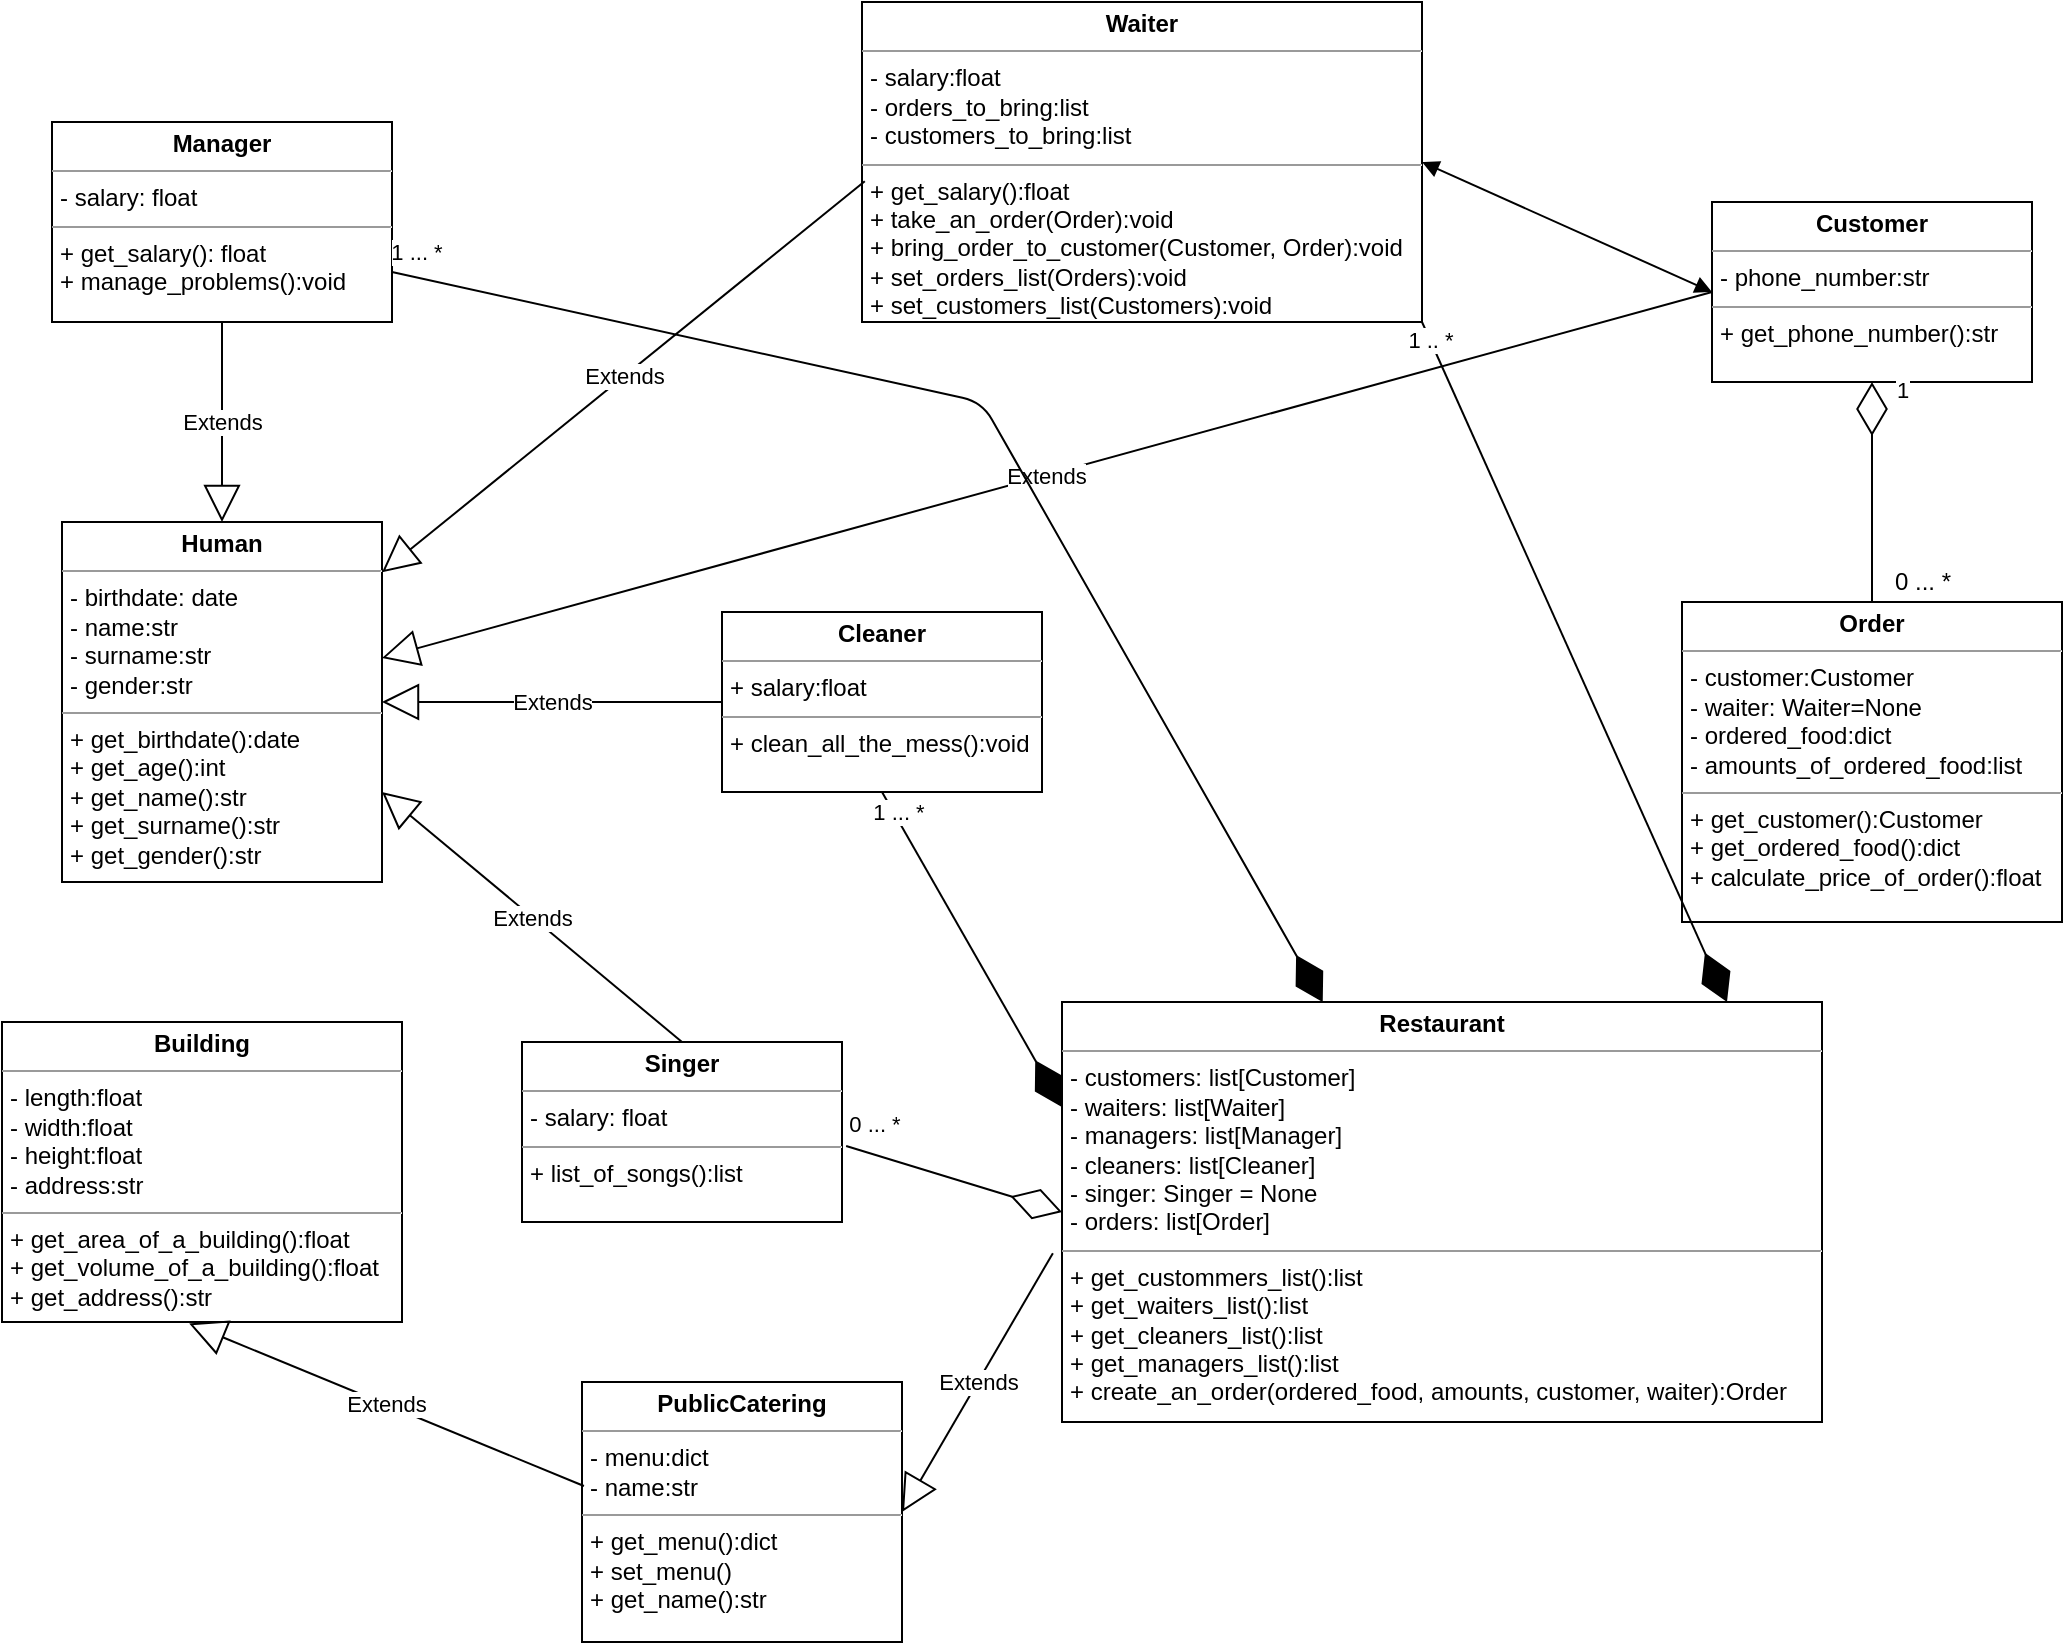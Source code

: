 <mxfile version="14.6.12" type="device"><diagram id="C5RBs43oDa-KdzZeNtuy" name="Page-1"><mxGraphModel dx="1350" dy="1973" grid="1" gridSize="10" guides="1" tooltips="1" connect="1" arrows="1" fold="1" page="1" pageScale="1" pageWidth="827" pageHeight="1169" math="0" shadow="0"><root><mxCell id="WIyWlLk6GJQsqaUBKTNV-0"/><mxCell id="WIyWlLk6GJQsqaUBKTNV-1" parent="WIyWlLk6GJQsqaUBKTNV-0"/><mxCell id="deHsTV31oOyusJebID1r-26" value="&lt;p style=&quot;margin: 0px ; margin-top: 4px ; text-align: center&quot;&gt;&lt;b&gt;Human&lt;/b&gt;&lt;/p&gt;&lt;hr size=&quot;1&quot;&gt;&lt;p style=&quot;margin: 0px ; margin-left: 4px&quot;&gt;- birthdate: date&lt;/p&gt;&lt;p style=&quot;margin: 0px ; margin-left: 4px&quot;&gt;- name:str&lt;/p&gt;&lt;p style=&quot;margin: 0px ; margin-left: 4px&quot;&gt;- surname:str&lt;/p&gt;&lt;p style=&quot;margin: 0px ; margin-left: 4px&quot;&gt;- gender:str&lt;/p&gt;&lt;hr size=&quot;1&quot;&gt;&lt;p style=&quot;margin: 0px ; margin-left: 4px&quot;&gt;+ get_birthdate():date&lt;/p&gt;&lt;p style=&quot;margin: 0px ; margin-left: 4px&quot;&gt;+ get_age():int&lt;/p&gt;&lt;p style=&quot;margin: 0px ; margin-left: 4px&quot;&gt;+ get_name():str&lt;/p&gt;&lt;p style=&quot;margin: 0px ; margin-left: 4px&quot;&gt;+ get_surname():str&lt;/p&gt;&lt;p style=&quot;margin: 0px ; margin-left: 4px&quot;&gt;+ get_gender():str&lt;/p&gt;&lt;p style=&quot;margin: 0px ; margin-left: 4px&quot;&gt;&lt;br&gt;&lt;/p&gt;" style="verticalAlign=top;align=left;overflow=fill;fontSize=12;fontFamily=Helvetica;html=1;" parent="WIyWlLk6GJQsqaUBKTNV-1" vertex="1"><mxGeometry x="60" y="50" width="160" height="180" as="geometry"/></mxCell><mxCell id="deHsTV31oOyusJebID1r-27" value="&lt;p style=&quot;margin: 0px ; margin-top: 4px ; text-align: center&quot;&gt;&lt;b&gt;Waiter&lt;/b&gt;&lt;/p&gt;&lt;hr size=&quot;1&quot;&gt;&lt;p style=&quot;margin: 0px ; margin-left: 4px&quot;&gt;- salary:float&lt;/p&gt;&lt;p style=&quot;margin: 0px ; margin-left: 4px&quot;&gt;- orders_to_bring:list&lt;/p&gt;&lt;p style=&quot;margin: 0px ; margin-left: 4px&quot;&gt;- customers_to_bring:list&lt;br&gt;&lt;/p&gt;&lt;hr size=&quot;1&quot;&gt;&lt;p style=&quot;margin: 0px ; margin-left: 4px&quot;&gt;+ get_salary():float&lt;/p&gt;&lt;p style=&quot;margin: 0px ; margin-left: 4px&quot;&gt;+ take_an_order(Order):void&lt;br&gt;&lt;/p&gt;&lt;p style=&quot;margin: 0px ; margin-left: 4px&quot;&gt;+ bring_order_to_customer(Customer, Order):void&lt;/p&gt;&lt;p style=&quot;margin: 0px ; margin-left: 4px&quot;&gt;+ set_orders_list(Orders):void&lt;/p&gt;&lt;p style=&quot;margin: 0px ; margin-left: 4px&quot;&gt;+ set_customers_list(Customers):void&lt;br&gt;&lt;/p&gt;&lt;p style=&quot;margin: 0px ; margin-left: 4px&quot;&gt;&lt;br&gt;&lt;/p&gt;" style="verticalAlign=top;align=left;overflow=fill;fontSize=12;fontFamily=Helvetica;html=1;" parent="WIyWlLk6GJQsqaUBKTNV-1" vertex="1"><mxGeometry x="460" y="-210" width="280" height="160" as="geometry"/></mxCell><mxCell id="deHsTV31oOyusJebID1r-28" value="&lt;p style=&quot;margin: 0px ; margin-top: 4px ; text-align: center&quot;&gt;&lt;b&gt;Cleaner&lt;/b&gt;&lt;/p&gt;&lt;hr size=&quot;1&quot;&gt;&lt;p style=&quot;margin: 0px ; margin-left: 4px&quot;&gt;+ salary:float&lt;/p&gt;&lt;hr size=&quot;1&quot;&gt;&lt;p style=&quot;margin: 0px ; margin-left: 4px&quot;&gt;+ clean_all_the_mess():void&lt;/p&gt;" style="verticalAlign=top;align=left;overflow=fill;fontSize=12;fontFamily=Helvetica;html=1;" parent="WIyWlLk6GJQsqaUBKTNV-1" vertex="1"><mxGeometry x="390" y="95" width="160" height="90" as="geometry"/></mxCell><mxCell id="deHsTV31oOyusJebID1r-29" value="Extends" style="endArrow=block;endSize=16;endFill=0;html=1;entryX=1;entryY=0.5;entryDx=0;entryDy=0;exitX=0;exitY=0.5;exitDx=0;exitDy=0;" parent="WIyWlLk6GJQsqaUBKTNV-1" source="deHsTV31oOyusJebID1r-28" target="deHsTV31oOyusJebID1r-26" edge="1"><mxGeometry width="160" relative="1" as="geometry"><mxPoint x="130" y="290" as="sourcePoint"/><mxPoint x="290" y="290" as="targetPoint"/></mxGeometry></mxCell><mxCell id="deHsTV31oOyusJebID1r-30" value="Extends" style="endArrow=block;endSize=16;endFill=0;html=1;exitX=0.005;exitY=0.56;exitDx=0;exitDy=0;exitPerimeter=0;" parent="WIyWlLk6GJQsqaUBKTNV-1" source="deHsTV31oOyusJebID1r-27" target="deHsTV31oOyusJebID1r-26" edge="1"><mxGeometry width="160" relative="1" as="geometry"><mxPoint x="340" y="220" as="sourcePoint"/><mxPoint x="220" y="140" as="targetPoint"/></mxGeometry></mxCell><mxCell id="deHsTV31oOyusJebID1r-31" value="&lt;p style=&quot;margin: 0px ; margin-top: 4px ; text-align: center&quot;&gt;&lt;b&gt;Building&lt;/b&gt;&lt;/p&gt;&lt;hr size=&quot;1&quot;&gt;&lt;p style=&quot;margin: 0px ; margin-left: 4px&quot;&gt;- length:float&lt;/p&gt;&lt;p style=&quot;margin: 0px ; margin-left: 4px&quot;&gt;- width:float&lt;/p&gt;&lt;p style=&quot;margin: 0px ; margin-left: 4px&quot;&gt;- height:float&lt;/p&gt;&lt;p style=&quot;margin: 0px ; margin-left: 4px&quot;&gt;- address:str&lt;/p&gt;&lt;hr size=&quot;1&quot;&gt;&lt;p style=&quot;margin: 0px ; margin-left: 4px&quot;&gt;+ get_area_of_a_building():float&lt;/p&gt;&lt;p style=&quot;margin: 0px ; margin-left: 4px&quot;&gt;+ get_volume_of_a_building():float&lt;/p&gt;&lt;p style=&quot;margin: 0px ; margin-left: 4px&quot;&gt;+ get_address():str&lt;/p&gt;" style="verticalAlign=top;align=left;overflow=fill;fontSize=12;fontFamily=Helvetica;html=1;" parent="WIyWlLk6GJQsqaUBKTNV-1" vertex="1"><mxGeometry x="30" y="300" width="200" height="150" as="geometry"/></mxCell><mxCell id="deHsTV31oOyusJebID1r-32" value="&lt;p style=&quot;margin: 0px ; margin-top: 4px ; text-align: center&quot;&gt;&lt;b&gt;PublicCatering&lt;/b&gt;&lt;/p&gt;&lt;hr size=&quot;1&quot;&gt;&lt;p style=&quot;margin: 0px ; margin-left: 4px&quot;&gt;- menu:dict&lt;/p&gt;&lt;p style=&quot;margin: 0px ; margin-left: 4px&quot;&gt;- name:str&lt;/p&gt;&lt;hr size=&quot;1&quot;&gt;&lt;p style=&quot;margin: 0px ; margin-left: 4px&quot;&gt;+ get_menu():dict&lt;/p&gt;&lt;p style=&quot;margin: 0px ; margin-left: 4px&quot;&gt;+ set_menu()&lt;/p&gt;&lt;p style=&quot;margin: 0px ; margin-left: 4px&quot;&gt;+ get_name():str&lt;/p&gt;" style="verticalAlign=top;align=left;overflow=fill;fontSize=12;fontFamily=Helvetica;html=1;" parent="WIyWlLk6GJQsqaUBKTNV-1" vertex="1"><mxGeometry x="320" y="480" width="160" height="130" as="geometry"/></mxCell><mxCell id="deHsTV31oOyusJebID1r-33" value="Extends" style="endArrow=block;endSize=16;endFill=0;html=1;exitX=0.006;exitY=0.4;exitDx=0;exitDy=0;exitPerimeter=0;entryX=0.468;entryY=1.005;entryDx=0;entryDy=0;entryPerimeter=0;" parent="WIyWlLk6GJQsqaUBKTNV-1" source="deHsTV31oOyusJebID1r-32" target="deHsTV31oOyusJebID1r-31" edge="1"><mxGeometry width="160" relative="1" as="geometry"><mxPoint x="340" y="520" as="sourcePoint"/><mxPoint x="500" y="520" as="targetPoint"/></mxGeometry></mxCell><mxCell id="deHsTV31oOyusJebID1r-34" value="&lt;p style=&quot;margin: 0px ; margin-top: 4px ; text-align: center&quot;&gt;&lt;b&gt;Restaurant&lt;/b&gt;&lt;/p&gt;&lt;hr size=&quot;1&quot;&gt;&lt;p style=&quot;margin: 0px ; margin-left: 4px&quot;&gt;- customers: list[Customer]&lt;/p&gt;&lt;p style=&quot;margin: 0px ; margin-left: 4px&quot;&gt;- waiters: list[Waiter]&lt;/p&gt;&lt;p style=&quot;margin: 0px ; margin-left: 4px&quot;&gt;- managers: list[Manager]&lt;br&gt;&lt;/p&gt;&lt;p style=&quot;margin: 0px ; margin-left: 4px&quot;&gt;- cleaners: list[Cleaner]&lt;/p&gt;&lt;p style=&quot;margin: 0px ; margin-left: 4px&quot;&gt;- singer: Singer = None&lt;br&gt;&lt;/p&gt;&lt;p style=&quot;margin: 0px ; margin-left: 4px&quot;&gt;- orders: list[Order]&lt;/p&gt;&lt;hr size=&quot;1&quot;&gt;&lt;p style=&quot;margin: 0px ; margin-left: 4px&quot;&gt;+ get_custommers_list():list&lt;/p&gt;&lt;p style=&quot;margin: 0px ; margin-left: 4px&quot;&gt;+ get_waiters_list():list&lt;/p&gt;&lt;p style=&quot;margin: 0px ; margin-left: 4px&quot;&gt;+ get_cleaners_list():list&lt;/p&gt;&lt;p style=&quot;margin: 0px ; margin-left: 4px&quot;&gt;+ get_managers_list():list&lt;br&gt;&lt;/p&gt;&lt;p style=&quot;margin: 0px ; margin-left: 4px&quot;&gt;+ create_an_order(ordered_food, amounts, customer, waiter):Order&lt;/p&gt;" style="verticalAlign=top;align=left;overflow=fill;fontSize=12;fontFamily=Helvetica;html=1;" parent="WIyWlLk6GJQsqaUBKTNV-1" vertex="1"><mxGeometry x="560" y="290" width="380" height="210" as="geometry"/></mxCell><mxCell id="deHsTV31oOyusJebID1r-35" value="&lt;p style=&quot;margin: 0px ; margin-top: 4px ; text-align: center&quot;&gt;&lt;b&gt;Customer&lt;/b&gt;&lt;/p&gt;&lt;hr size=&quot;1&quot;&gt;&lt;p style=&quot;margin: 0px ; margin-left: 4px&quot;&gt;- phone_number:str&lt;/p&gt;&lt;hr size=&quot;1&quot;&gt;&lt;p style=&quot;margin: 0px ; margin-left: 4px&quot;&gt;+ get_phone_number():str&lt;/p&gt;" style="verticalAlign=top;align=left;overflow=fill;fontSize=12;fontFamily=Helvetica;html=1;" parent="WIyWlLk6GJQsqaUBKTNV-1" vertex="1"><mxGeometry x="885" y="-110" width="160" height="90" as="geometry"/></mxCell><mxCell id="deHsTV31oOyusJebID1r-36" value="Extends" style="endArrow=block;endSize=16;endFill=0;html=1;exitX=0;exitY=0.5;exitDx=0;exitDy=0;" parent="WIyWlLk6GJQsqaUBKTNV-1" source="deHsTV31oOyusJebID1r-35" target="deHsTV31oOyusJebID1r-26" edge="1"><mxGeometry width="160" relative="1" as="geometry"><mxPoint x="340" y="320" as="sourcePoint"/><mxPoint x="500" y="320" as="targetPoint"/></mxGeometry></mxCell><mxCell id="deHsTV31oOyusJebID1r-37" value="Extends" style="endArrow=block;endSize=16;endFill=0;html=1;exitX=-0.012;exitY=0.598;exitDx=0;exitDy=0;exitPerimeter=0;entryX=1;entryY=0.5;entryDx=0;entryDy=0;" parent="WIyWlLk6GJQsqaUBKTNV-1" source="deHsTV31oOyusJebID1r-34" target="deHsTV31oOyusJebID1r-32" edge="1"><mxGeometry width="160" relative="1" as="geometry"><mxPoint x="340" y="420" as="sourcePoint"/><mxPoint x="500" y="420" as="targetPoint"/></mxGeometry></mxCell><mxCell id="deHsTV31oOyusJebID1r-38" value="&lt;p style=&quot;margin: 0px ; margin-top: 4px ; text-align: center&quot;&gt;&lt;b&gt;Order&lt;/b&gt;&lt;/p&gt;&lt;hr size=&quot;1&quot;&gt;&lt;p style=&quot;margin: 0px ; margin-left: 4px&quot;&gt;- customer:Customer&lt;/p&gt;&lt;p style=&quot;margin: 0px ; margin-left: 4px&quot;&gt;- waiter: Waiter=None&lt;/p&gt;&lt;p style=&quot;margin: 0px ; margin-left: 4px&quot;&gt;- ordered_food:dict&lt;/p&gt;&lt;p style=&quot;margin: 0px ; margin-left: 4px&quot;&gt;- amounts_of_ordered_food:list&lt;/p&gt;&lt;hr size=&quot;1&quot;&gt;&lt;p style=&quot;margin: 0px ; margin-left: 4px&quot;&gt;+ get_customer():Customer&lt;/p&gt;&lt;p style=&quot;margin: 0px ; margin-left: 4px&quot;&gt;+ get_ordered_food():dict&lt;/p&gt;&lt;p style=&quot;margin: 0px ; margin-left: 4px&quot;&gt;+ calculate_price_of_order():float&lt;/p&gt;" style="verticalAlign=top;align=left;overflow=fill;fontSize=12;fontFamily=Helvetica;html=1;" parent="WIyWlLk6GJQsqaUBKTNV-1" vertex="1"><mxGeometry x="870" y="90" width="190" height="160" as="geometry"/></mxCell><mxCell id="deHsTV31oOyusJebID1r-41" value="0 ... *" style="text;html=1;align=center;verticalAlign=middle;resizable=0;points=[];autosize=1;" parent="WIyWlLk6GJQsqaUBKTNV-1" vertex="1"><mxGeometry x="970" y="70" width="40" height="20" as="geometry"/></mxCell><mxCell id="deHsTV31oOyusJebID1r-42" value="" style="endArrow=diamondThin;endFill=1;endSize=24;html=1;exitX=0.5;exitY=1;exitDx=0;exitDy=0;entryX=0;entryY=0.25;entryDx=0;entryDy=0;" parent="WIyWlLk6GJQsqaUBKTNV-1" source="deHsTV31oOyusJebID1r-28" target="deHsTV31oOyusJebID1r-34" edge="1"><mxGeometry width="160" relative="1" as="geometry"><mxPoint x="340" y="420" as="sourcePoint"/><mxPoint x="421" y="520" as="targetPoint"/></mxGeometry></mxCell><mxCell id="deHsTV31oOyusJebID1r-43" value="1 ... *" style="edgeLabel;html=1;align=center;verticalAlign=middle;resizable=0;points=[];" parent="deHsTV31oOyusJebID1r-42" vertex="1" connectable="0"><mxGeometry x="-0.861" y="2" relative="1" as="geometry"><mxPoint as="offset"/></mxGeometry></mxCell><mxCell id="deHsTV31oOyusJebID1r-44" value="" style="endArrow=diamondThin;endFill=1;endSize=24;html=1;entryX=0.875;entryY=0;entryDx=0;entryDy=0;entryPerimeter=0;exitX=1;exitY=1;exitDx=0;exitDy=0;" parent="WIyWlLk6GJQsqaUBKTNV-1" source="deHsTV31oOyusJebID1r-27" target="deHsTV31oOyusJebID1r-34" edge="1"><mxGeometry width="160" relative="1" as="geometry"><mxPoint x="340" y="320" as="sourcePoint"/><mxPoint x="500" y="320" as="targetPoint"/></mxGeometry></mxCell><mxCell id="deHsTV31oOyusJebID1r-45" value="1 .. *" style="edgeLabel;html=1;align=center;verticalAlign=middle;resizable=0;points=[];" parent="deHsTV31oOyusJebID1r-44" vertex="1" connectable="0"><mxGeometry x="-0.948" relative="1" as="geometry"><mxPoint as="offset"/></mxGeometry></mxCell><mxCell id="deHsTV31oOyusJebID1r-46" style="edgeStyle=orthogonalEdgeStyle;rounded=0;orthogonalLoop=1;jettySize=auto;html=1;exitX=0.5;exitY=1;exitDx=0;exitDy=0;" parent="WIyWlLk6GJQsqaUBKTNV-1" source="deHsTV31oOyusJebID1r-34" target="deHsTV31oOyusJebID1r-34" edge="1"><mxGeometry relative="1" as="geometry"/></mxCell><mxCell id="nCpxn5KBscnj2xRnU1El-0" value="&lt;p style=&quot;margin: 0px ; margin-top: 4px ; text-align: center&quot;&gt;&lt;b&gt;Manager&lt;/b&gt;&lt;br&gt;&lt;/p&gt;&lt;hr size=&quot;1&quot;&gt;&lt;p style=&quot;margin: 0px ; margin-left: 4px&quot;&gt;- salary: float&lt;br&gt;&lt;/p&gt;&lt;hr size=&quot;1&quot;&gt;&lt;p style=&quot;margin: 0px ; margin-left: 4px&quot;&gt;+ get_salary(): float&lt;/p&gt;&lt;p style=&quot;margin: 0px ; margin-left: 4px&quot;&gt;+ manage_problems():void&lt;br&gt;&lt;/p&gt;&lt;p style=&quot;margin: 0px ; margin-left: 4px&quot;&gt;&lt;br&gt;&lt;/p&gt;" style="verticalAlign=top;align=left;overflow=fill;fontSize=12;fontFamily=Helvetica;html=1;" parent="WIyWlLk6GJQsqaUBKTNV-1" vertex="1"><mxGeometry x="55" y="-150" width="170" height="100" as="geometry"/></mxCell><mxCell id="nCpxn5KBscnj2xRnU1El-2" value="Extends" style="endArrow=block;endSize=16;endFill=0;html=1;entryX=0.5;entryY=0;entryDx=0;entryDy=0;exitX=0.5;exitY=1;exitDx=0;exitDy=0;" parent="WIyWlLk6GJQsqaUBKTNV-1" source="nCpxn5KBscnj2xRnU1El-0" target="deHsTV31oOyusJebID1r-26" edge="1"><mxGeometry width="160" relative="1" as="geometry"><mxPoint x="330" y="240" as="sourcePoint"/><mxPoint x="490" y="240" as="targetPoint"/></mxGeometry></mxCell><mxCell id="nCpxn5KBscnj2xRnU1El-4" value="" style="endArrow=diamondThin;endFill=1;endSize=24;html=1;exitX=1;exitY=0.75;exitDx=0;exitDy=0;" parent="WIyWlLk6GJQsqaUBKTNV-1" source="nCpxn5KBscnj2xRnU1El-0" target="deHsTV31oOyusJebID1r-34" edge="1"><mxGeometry width="160" relative="1" as="geometry"><mxPoint x="230" y="-30" as="sourcePoint"/><mxPoint x="490" y="300" as="targetPoint"/><Array as="points"><mxPoint x="520" y="-10"/></Array></mxGeometry></mxCell><mxCell id="nCpxn5KBscnj2xRnU1El-6" value="1 ... *" style="edgeLabel;html=1;align=center;verticalAlign=middle;resizable=0;points=[];" parent="nCpxn5KBscnj2xRnU1El-4" vertex="1" connectable="0"><mxGeometry x="-0.97" y="-1" relative="1" as="geometry"><mxPoint x="3" y="-13" as="offset"/></mxGeometry></mxCell><mxCell id="nCpxn5KBscnj2xRnU1El-7" value="&lt;p style=&quot;margin: 0px ; margin-top: 4px ; text-align: center&quot;&gt;&lt;b&gt;Singer&lt;/b&gt;&lt;br&gt;&lt;/p&gt;&lt;hr size=&quot;1&quot;&gt;&lt;p style=&quot;margin: 0px ; margin-left: 4px&quot;&gt;- salary: float&lt;br&gt;&lt;/p&gt;&lt;hr size=&quot;1&quot;&gt;&lt;p style=&quot;margin: 0px ; margin-left: 4px&quot;&gt;+ list_of_songs():list&lt;br&gt;&lt;/p&gt;" style="verticalAlign=top;align=left;overflow=fill;fontSize=12;fontFamily=Helvetica;html=1;" parent="WIyWlLk6GJQsqaUBKTNV-1" vertex="1"><mxGeometry x="290" y="310" width="160" height="90" as="geometry"/></mxCell><mxCell id="nCpxn5KBscnj2xRnU1El-8" value="Extends" style="endArrow=block;endSize=16;endFill=0;html=1;exitX=0.5;exitY=0;exitDx=0;exitDy=0;entryX=1;entryY=0.75;entryDx=0;entryDy=0;" parent="WIyWlLk6GJQsqaUBKTNV-1" source="nCpxn5KBscnj2xRnU1El-7" target="deHsTV31oOyusJebID1r-26" edge="1"><mxGeometry width="160" relative="1" as="geometry"><mxPoint x="330" y="250" as="sourcePoint"/><mxPoint x="490" y="250" as="targetPoint"/></mxGeometry></mxCell><mxCell id="nCpxn5KBscnj2xRnU1El-9" value="" style="endArrow=diamondThin;endFill=0;endSize=24;html=1;entryX=0;entryY=0.5;entryDx=0;entryDy=0;exitX=1.013;exitY=0.578;exitDx=0;exitDy=0;exitPerimeter=0;" parent="WIyWlLk6GJQsqaUBKTNV-1" source="nCpxn5KBscnj2xRnU1El-7" target="deHsTV31oOyusJebID1r-34" edge="1"><mxGeometry width="160" relative="1" as="geometry"><mxPoint x="330" y="250" as="sourcePoint"/><mxPoint x="490" y="250" as="targetPoint"/></mxGeometry></mxCell><mxCell id="nCpxn5KBscnj2xRnU1El-10" value="0 ... *" style="edgeLabel;html=1;align=center;verticalAlign=middle;resizable=0;points=[];" parent="nCpxn5KBscnj2xRnU1El-9" vertex="1" connectable="0"><mxGeometry x="-0.736" y="-1" relative="1" as="geometry"><mxPoint y="-17" as="offset"/></mxGeometry></mxCell><mxCell id="TMY6pow20JYDQrFUPaIW-0" value="" style="endArrow=diamondThin;endFill=0;endSize=24;html=1;exitX=0.5;exitY=0;exitDx=0;exitDy=0;" edge="1" parent="WIyWlLk6GJQsqaUBKTNV-1" source="deHsTV31oOyusJebID1r-38" target="deHsTV31oOyusJebID1r-35"><mxGeometry width="160" relative="1" as="geometry"><mxPoint x="1030" y="-10" as="sourcePoint"/><mxPoint x="1190" y="-10" as="targetPoint"/></mxGeometry></mxCell><mxCell id="TMY6pow20JYDQrFUPaIW-1" value="1" style="edgeLabel;html=1;align=center;verticalAlign=middle;resizable=0;points=[];" vertex="1" connectable="0" parent="TMY6pow20JYDQrFUPaIW-0"><mxGeometry x="0.693" y="-7" relative="1" as="geometry"><mxPoint x="8" y="-13" as="offset"/></mxGeometry></mxCell><mxCell id="TMY6pow20JYDQrFUPaIW-2" value="" style="endArrow=block;startArrow=block;endFill=1;startFill=1;html=1;exitX=1;exitY=0.5;exitDx=0;exitDy=0;entryX=0;entryY=0.5;entryDx=0;entryDy=0;" edge="1" parent="WIyWlLk6GJQsqaUBKTNV-1" source="deHsTV31oOyusJebID1r-27" target="deHsTV31oOyusJebID1r-35"><mxGeometry width="160" relative="1" as="geometry"><mxPoint x="660" y="-180" as="sourcePoint"/><mxPoint x="820" y="-180" as="targetPoint"/></mxGeometry></mxCell></root></mxGraphModel></diagram></mxfile>